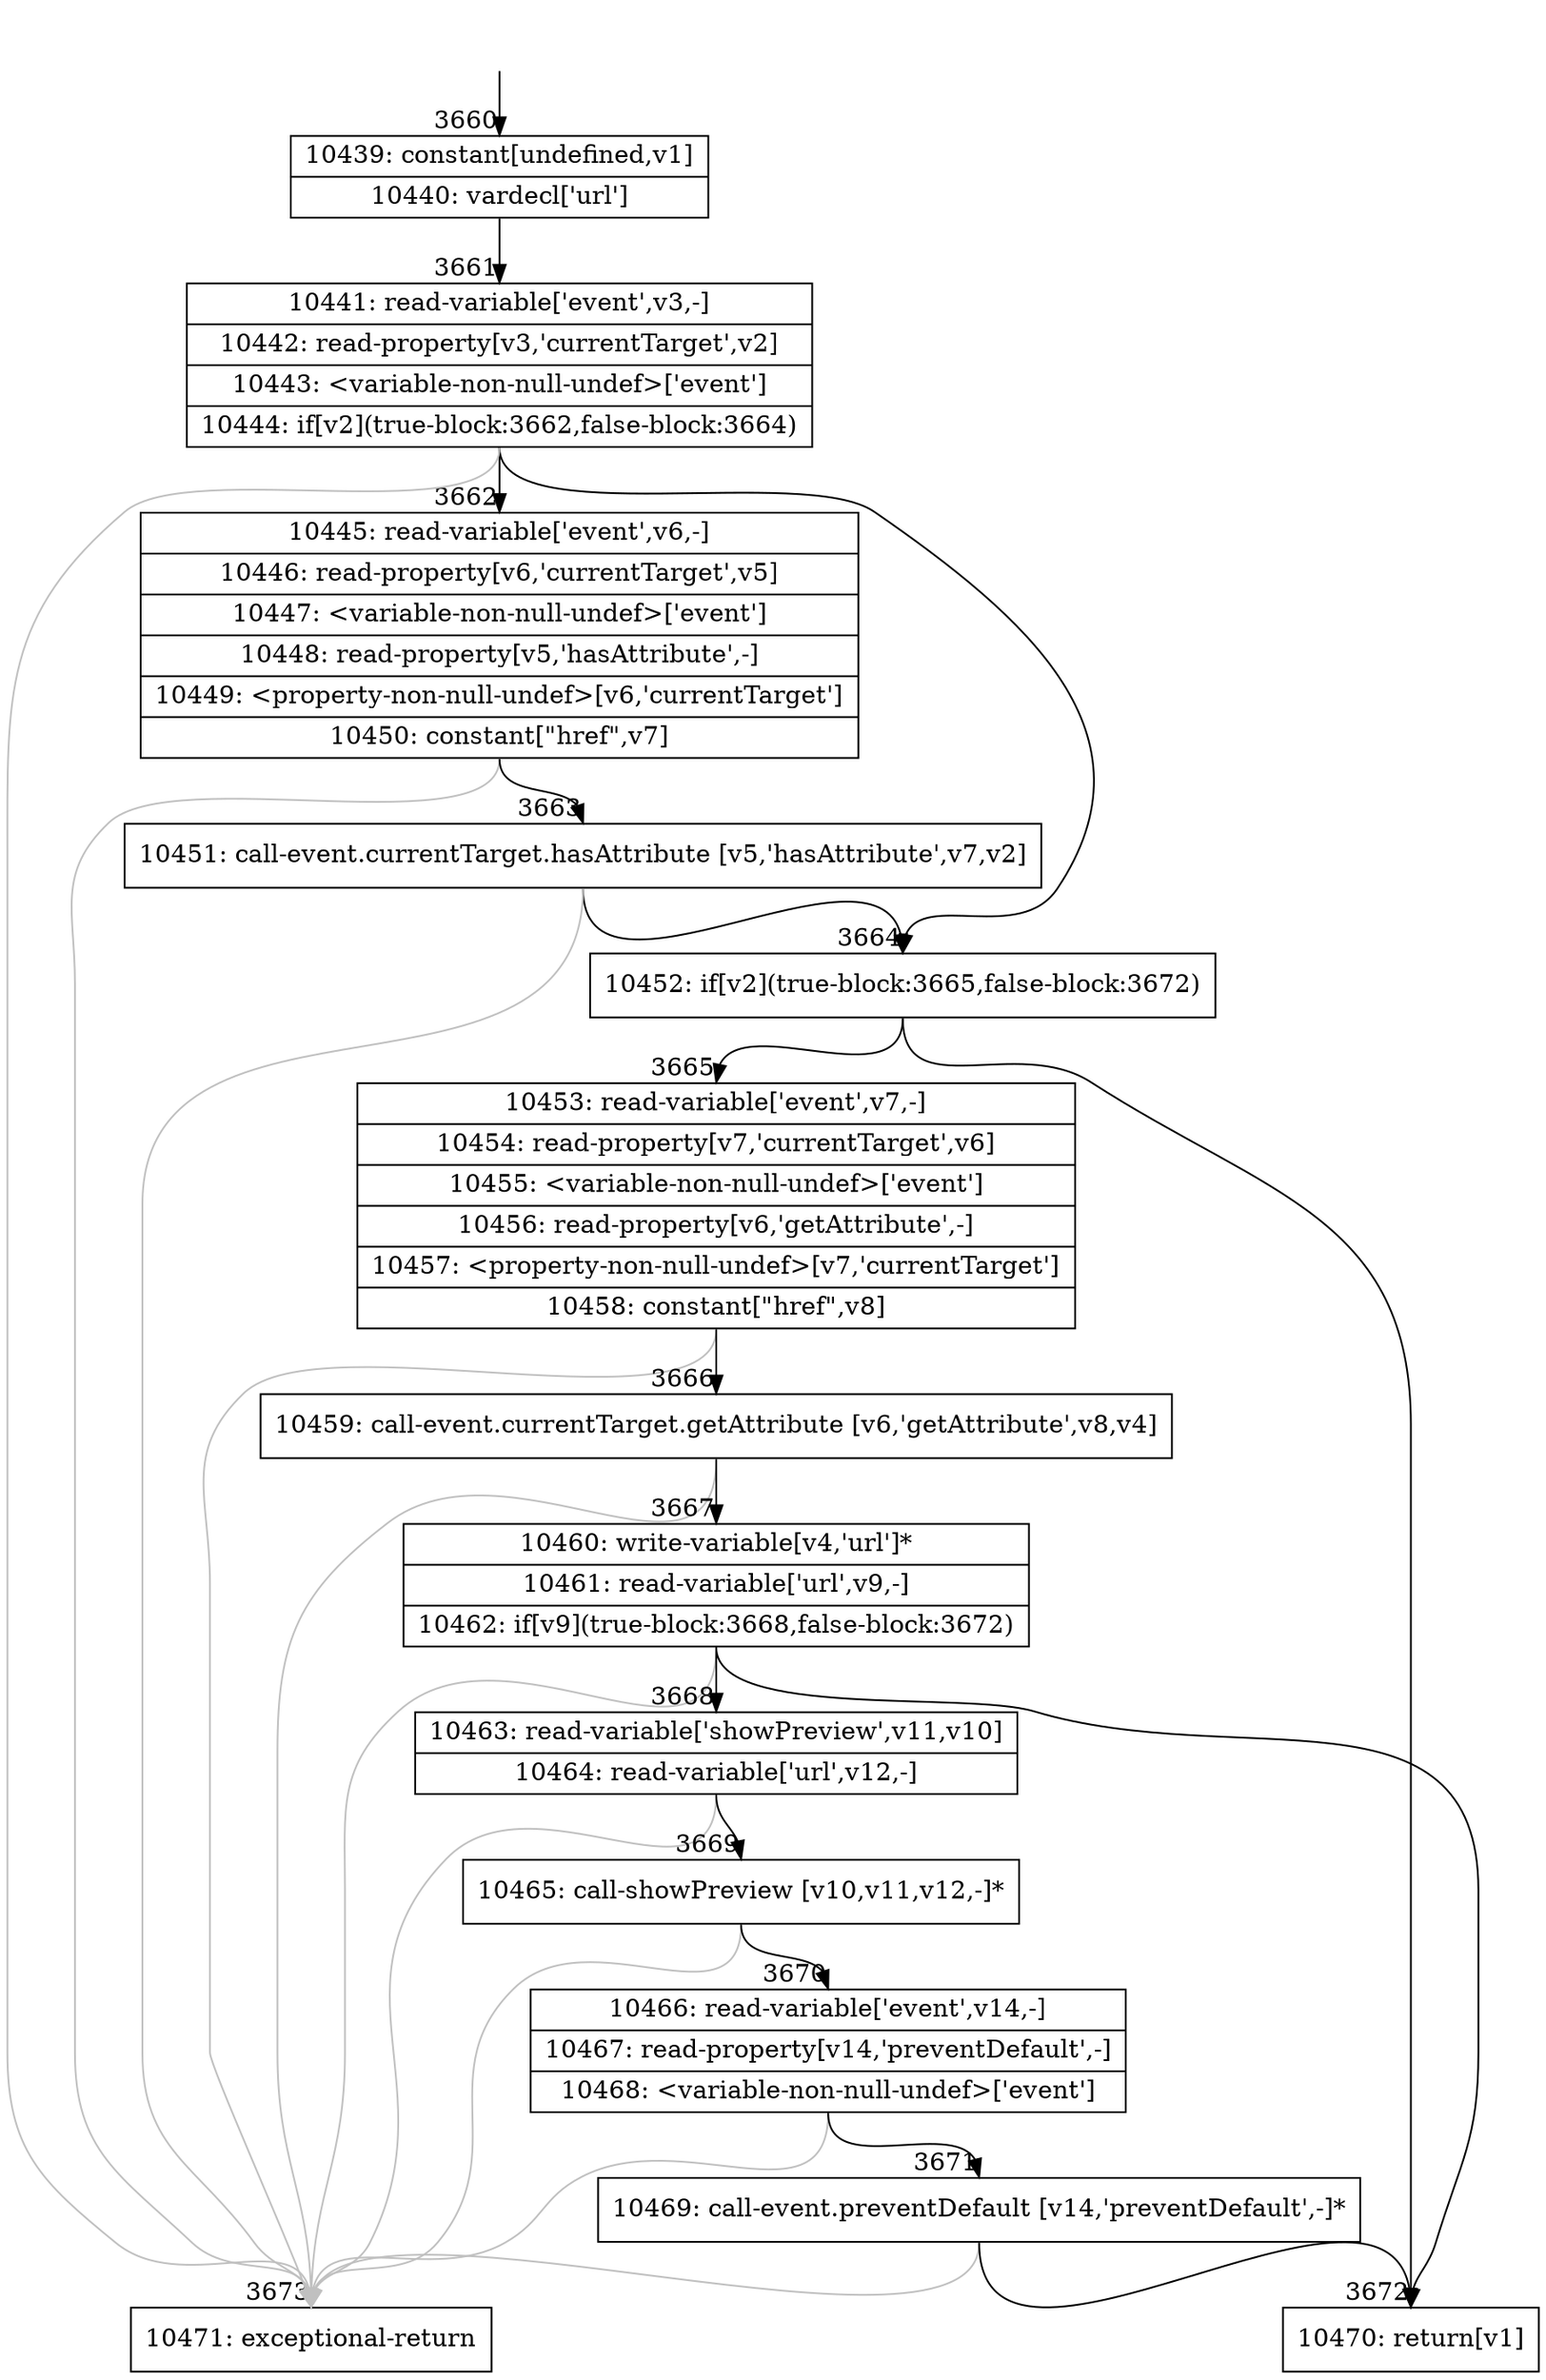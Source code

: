 digraph {
rankdir="TD"
BB_entry214[shape=none,label=""];
BB_entry214 -> BB3660 [tailport=s, headport=n, headlabel="    3660"]
BB3660 [shape=record label="{10439: constant[undefined,v1]|10440: vardecl['url']}" ] 
BB3660 -> BB3661 [tailport=s, headport=n, headlabel="      3661"]
BB3661 [shape=record label="{10441: read-variable['event',v3,-]|10442: read-property[v3,'currentTarget',v2]|10443: \<variable-non-null-undef\>['event']|10444: if[v2](true-block:3662,false-block:3664)}" ] 
BB3661 -> BB3664 [tailport=s, headport=n, headlabel="      3664"]
BB3661 -> BB3662 [tailport=s, headport=n, headlabel="      3662"]
BB3661 -> BB3673 [tailport=s, headport=n, color=gray, headlabel="      3673"]
BB3662 [shape=record label="{10445: read-variable['event',v6,-]|10446: read-property[v6,'currentTarget',v5]|10447: \<variable-non-null-undef\>['event']|10448: read-property[v5,'hasAttribute',-]|10449: \<property-non-null-undef\>[v6,'currentTarget']|10450: constant[\"href\",v7]}" ] 
BB3662 -> BB3663 [tailport=s, headport=n, headlabel="      3663"]
BB3662 -> BB3673 [tailport=s, headport=n, color=gray]
BB3663 [shape=record label="{10451: call-event.currentTarget.hasAttribute [v5,'hasAttribute',v7,v2]}" ] 
BB3663 -> BB3664 [tailport=s, headport=n]
BB3663 -> BB3673 [tailport=s, headport=n, color=gray]
BB3664 [shape=record label="{10452: if[v2](true-block:3665,false-block:3672)}" ] 
BB3664 -> BB3665 [tailport=s, headport=n, headlabel="      3665"]
BB3664 -> BB3672 [tailport=s, headport=n, headlabel="      3672"]
BB3665 [shape=record label="{10453: read-variable['event',v7,-]|10454: read-property[v7,'currentTarget',v6]|10455: \<variable-non-null-undef\>['event']|10456: read-property[v6,'getAttribute',-]|10457: \<property-non-null-undef\>[v7,'currentTarget']|10458: constant[\"href\",v8]}" ] 
BB3665 -> BB3666 [tailport=s, headport=n, headlabel="      3666"]
BB3665 -> BB3673 [tailport=s, headport=n, color=gray]
BB3666 [shape=record label="{10459: call-event.currentTarget.getAttribute [v6,'getAttribute',v8,v4]}" ] 
BB3666 -> BB3667 [tailport=s, headport=n, headlabel="      3667"]
BB3666 -> BB3673 [tailport=s, headport=n, color=gray]
BB3667 [shape=record label="{10460: write-variable[v4,'url']*|10461: read-variable['url',v9,-]|10462: if[v9](true-block:3668,false-block:3672)}" ] 
BB3667 -> BB3668 [tailport=s, headport=n, headlabel="      3668"]
BB3667 -> BB3672 [tailport=s, headport=n]
BB3667 -> BB3673 [tailport=s, headport=n, color=gray]
BB3668 [shape=record label="{10463: read-variable['showPreview',v11,v10]|10464: read-variable['url',v12,-]}" ] 
BB3668 -> BB3669 [tailport=s, headport=n, headlabel="      3669"]
BB3668 -> BB3673 [tailport=s, headport=n, color=gray]
BB3669 [shape=record label="{10465: call-showPreview [v10,v11,v12,-]*}" ] 
BB3669 -> BB3670 [tailport=s, headport=n, headlabel="      3670"]
BB3669 -> BB3673 [tailport=s, headport=n, color=gray]
BB3670 [shape=record label="{10466: read-variable['event',v14,-]|10467: read-property[v14,'preventDefault',-]|10468: \<variable-non-null-undef\>['event']}" ] 
BB3670 -> BB3671 [tailport=s, headport=n, headlabel="      3671"]
BB3670 -> BB3673 [tailport=s, headport=n, color=gray]
BB3671 [shape=record label="{10469: call-event.preventDefault [v14,'preventDefault',-]*}" ] 
BB3671 -> BB3672 [tailport=s, headport=n]
BB3671 -> BB3673 [tailport=s, headport=n, color=gray]
BB3672 [shape=record label="{10470: return[v1]}" ] 
BB3673 [shape=record label="{10471: exceptional-return}" ] 
//#$~ 4155
}

